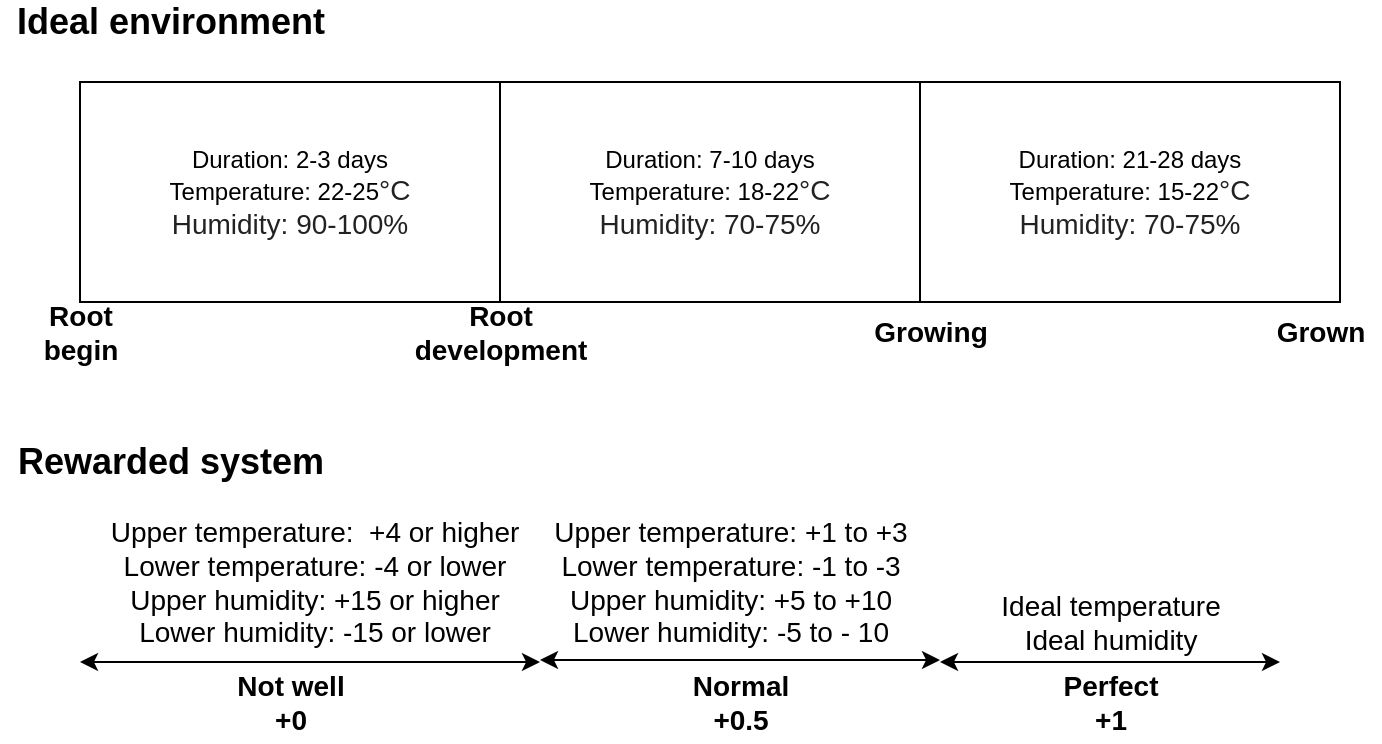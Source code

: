 <mxfile version="13.4.6" type="device"><diagram id="Orw5F_SFoyCbCLJ5EJLP" name="Page-1"><mxGraphModel dx="1426" dy="773" grid="1" gridSize="10" guides="1" tooltips="1" connect="1" arrows="1" fold="1" page="1" pageScale="1" pageWidth="850" pageHeight="1100" math="0" shadow="0"><root><mxCell id="0"/><mxCell id="1" parent="0"/><mxCell id="2" value="&lt;font style=&quot;font-size: 14px&quot;&gt;Root&lt;br&gt;&lt;font&gt;begin&lt;/font&gt;&lt;/font&gt;" style="text;html=1;align=center;verticalAlign=middle;resizable=0;points=[];autosize=1;fontStyle=1" vertex="1" parent="1"><mxGeometry x="55" y="245" width="50" height="40" as="geometry"/></mxCell><mxCell id="GudxCTB8cqnv5sUBrCKY-2" value="&lt;font style=&quot;font-size: 14px&quot;&gt;Root&lt;br&gt;&lt;font&gt;development&lt;/font&gt;&lt;/font&gt;" style="text;html=1;align=center;verticalAlign=middle;resizable=0;points=[];autosize=1;fontStyle=1" vertex="1" parent="1"><mxGeometry x="240" y="245" width="100" height="40" as="geometry"/></mxCell><mxCell id="GudxCTB8cqnv5sUBrCKY-3" value="&lt;span style=&quot;font-size: 14px&quot;&gt;Growing&lt;/span&gt;" style="text;html=1;align=center;verticalAlign=middle;resizable=0;points=[];autosize=1;fontStyle=1" vertex="1" parent="1"><mxGeometry x="470" y="255" width="70" height="20" as="geometry"/></mxCell><mxCell id="GudxCTB8cqnv5sUBrCKY-4" value="&lt;span style=&quot;font-size: 14px&quot;&gt;Grown&lt;/span&gt;" style="text;html=1;align=center;verticalAlign=middle;resizable=0;points=[];autosize=1;fontStyle=1" vertex="1" parent="1"><mxGeometry x="670" y="255" width="60" height="20" as="geometry"/></mxCell><mxCell id="GudxCTB8cqnv5sUBrCKY-6" value="Duration: 2-3 days&lt;br&gt;Temperature: 22-25&lt;span style=&quot;color: rgb(34 , 34 , 34) ; font-family: &amp;#34;arial&amp;#34; , sans-serif ; font-size: 14px ; text-align: left ; background-color: rgb(255 , 255 , 255)&quot;&gt;°C&lt;br&gt;Humidity: 90-100%&lt;br&gt;&lt;/span&gt;" style="rounded=0;whiteSpace=wrap;html=1;" vertex="1" parent="1"><mxGeometry x="80" y="140" width="210" height="110" as="geometry"/></mxCell><mxCell id="GudxCTB8cqnv5sUBrCKY-7" value="Duration: 7-10 days&lt;br&gt;Temperature: 18-22&lt;span style=&quot;color: rgb(34 , 34 , 34) ; font-family: &amp;#34;arial&amp;#34; , sans-serif ; font-size: 14px ; text-align: left ; background-color: rgb(255 , 255 , 255)&quot;&gt;°C&lt;br&gt;Humidity: 70-75%&lt;/span&gt;" style="rounded=0;whiteSpace=wrap;html=1;" vertex="1" parent="1"><mxGeometry x="290" y="140" width="210" height="110" as="geometry"/></mxCell><mxCell id="GudxCTB8cqnv5sUBrCKY-8" value="&lt;span&gt;Duration: 21-28 days&lt;/span&gt;&lt;br&gt;&lt;span&gt;Temperature: 15-22&lt;/span&gt;&lt;span style=&quot;color: rgb(34 , 34 , 34) ; font-family: &amp;#34;arial&amp;#34; , sans-serif ; font-size: 14px ; text-align: left ; background-color: rgb(255 , 255 , 255)&quot;&gt;°C&lt;br&gt;Humidity: 70-75%&lt;/span&gt;" style="rounded=0;whiteSpace=wrap;html=1;" vertex="1" parent="1"><mxGeometry x="500" y="140" width="210" height="110" as="geometry"/></mxCell><mxCell id="GudxCTB8cqnv5sUBrCKY-12" value="&lt;font style=&quot;font-size: 18px&quot;&gt;&lt;b&gt;Ideal environment&lt;/b&gt;&lt;/font&gt;" style="text;html=1;align=center;verticalAlign=middle;resizable=0;points=[];autosize=1;" vertex="1" parent="1"><mxGeometry x="40" y="100" width="170" height="20" as="geometry"/></mxCell><mxCell id="GudxCTB8cqnv5sUBrCKY-23" value="&lt;span style=&quot;font-size: 18px&quot;&gt;&lt;b&gt;Rewarded system&lt;/b&gt;&lt;/span&gt;" style="text;html=1;align=center;verticalAlign=middle;resizable=0;points=[];autosize=1;" vertex="1" parent="1"><mxGeometry x="40" y="320" width="170" height="20" as="geometry"/></mxCell><mxCell id="GudxCTB8cqnv5sUBrCKY-26" value="" style="endArrow=classic;startArrow=classic;html=1;" edge="1" parent="1"><mxGeometry width="50" height="50" relative="1" as="geometry"><mxPoint x="80" y="430" as="sourcePoint"/><mxPoint x="310" y="430" as="targetPoint"/></mxGeometry></mxCell><mxCell id="GudxCTB8cqnv5sUBrCKY-27" value="" style="endArrow=classic;startArrow=classic;html=1;" edge="1" parent="1"><mxGeometry width="50" height="50" relative="1" as="geometry"><mxPoint x="310" y="429" as="sourcePoint"/><mxPoint x="510" y="429" as="targetPoint"/></mxGeometry></mxCell><mxCell id="GudxCTB8cqnv5sUBrCKY-28" value="" style="endArrow=classic;startArrow=classic;html=1;" edge="1" parent="1"><mxGeometry width="50" height="50" relative="1" as="geometry"><mxPoint x="510" y="430" as="sourcePoint"/><mxPoint x="680" y="430" as="targetPoint"/></mxGeometry></mxCell><mxCell id="GudxCTB8cqnv5sUBrCKY-29" value="&lt;font style=&quot;font-size: 14px&quot;&gt;&lt;b&gt;Perfect&lt;br&gt;+1&lt;br&gt;&lt;/b&gt;&lt;/font&gt;" style="text;html=1;align=center;verticalAlign=middle;resizable=0;points=[];autosize=1;" vertex="1" parent="1"><mxGeometry x="565" y="430" width="60" height="40" as="geometry"/></mxCell><mxCell id="GudxCTB8cqnv5sUBrCKY-31" value="&lt;font style=&quot;font-size: 14px&quot;&gt;&lt;b&gt;Normal&lt;br&gt;+0.5&lt;br&gt;&lt;/b&gt;&lt;/font&gt;" style="text;html=1;align=center;verticalAlign=middle;resizable=0;points=[];autosize=1;" vertex="1" parent="1"><mxGeometry x="380" y="430" width="60" height="40" as="geometry"/></mxCell><mxCell id="GudxCTB8cqnv5sUBrCKY-32" value="&lt;font style=&quot;font-size: 14px&quot;&gt;&lt;b&gt;Not well&lt;br&gt;+0&lt;br&gt;&lt;/b&gt;&lt;/font&gt;" style="text;html=1;align=center;verticalAlign=middle;resizable=0;points=[];autosize=1;" vertex="1" parent="1"><mxGeometry x="150" y="430" width="70" height="40" as="geometry"/></mxCell><mxCell id="GudxCTB8cqnv5sUBrCKY-33" value="&lt;font style=&quot;font-size: 14px&quot;&gt;Ideal temperature&lt;br&gt;Ideal humidity&lt;/font&gt;" style="text;html=1;align=center;verticalAlign=middle;resizable=0;points=[];autosize=1;" vertex="1" parent="1"><mxGeometry x="530" y="390" width="130" height="40" as="geometry"/></mxCell><mxCell id="GudxCTB8cqnv5sUBrCKY-36" value="&lt;font style=&quot;font-size: 14px&quot;&gt;Upper temperature: +1 to +3&lt;br&gt;Lower temperature: -1 to -3&lt;br&gt;Upper humidity: +5 to +10&lt;br&gt;Lower humidity: -5 to - 10&lt;br&gt;&lt;/font&gt;" style="text;html=1;align=center;verticalAlign=middle;resizable=0;points=[];autosize=1;" vertex="1" parent="1"><mxGeometry x="310" y="355" width="190" height="70" as="geometry"/></mxCell><mxCell id="GudxCTB8cqnv5sUBrCKY-37" value="&lt;font style=&quot;font-size: 14px&quot;&gt;Upper temperature:&amp;nbsp; +4 or higher&lt;br&gt;Lower temperature: -4 or lower&lt;br&gt;Upper humidity: +15 or higher&lt;br&gt;Lower humidity: -15 or lower&lt;br&gt;&lt;/font&gt;" style="text;html=1;align=center;verticalAlign=middle;resizable=0;points=[];autosize=1;" vertex="1" parent="1"><mxGeometry x="87" y="355" width="220" height="70" as="geometry"/></mxCell></root></mxGraphModel></diagram></mxfile>